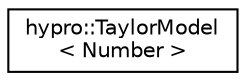 digraph "Graphical Class Hierarchy"
{
  edge [fontname="Helvetica",fontsize="10",labelfontname="Helvetica",labelfontsize="10"];
  node [fontname="Helvetica",fontsize="10",shape=record];
  rankdir="LR";
  Node1 [label="hypro::TaylorModel\l\< Number \>",height=0.2,width=0.4,color="black", fillcolor="white", style="filled",URL="$classhypro_1_1TaylorModel.html"];
}
